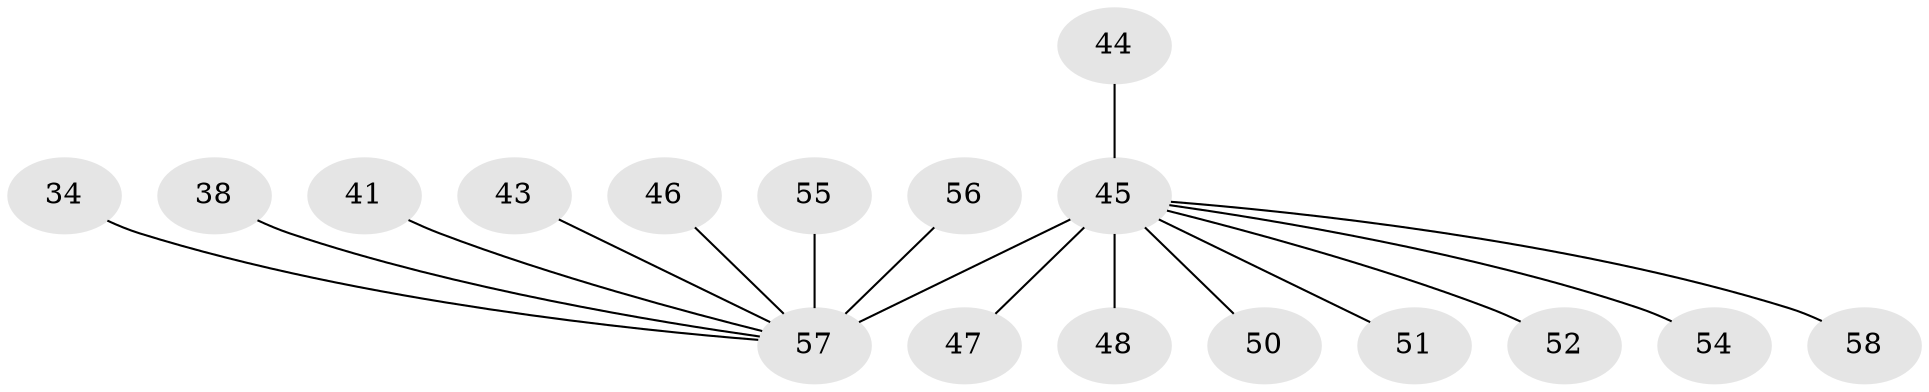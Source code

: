 // original degree distribution, {13: 0.017241379310344827, 8: 0.017241379310344827, 10: 0.017241379310344827, 3: 0.1724137931034483, 9: 0.034482758620689655, 4: 0.05172413793103448, 2: 0.25862068965517243, 1: 0.41379310344827586, 5: 0.017241379310344827}
// Generated by graph-tools (version 1.1) at 2025/51/03/04/25 21:51:59]
// undirected, 17 vertices, 16 edges
graph export_dot {
graph [start="1"]
  node [color=gray90,style=filled];
  34;
  38;
  41;
  43;
  44;
  45 [super="+23+40+42+18+3+8+10+24+31+32+37"];
  46 [super="+29"];
  47;
  48;
  50;
  51 [super="+20"];
  52 [super="+36"];
  54;
  55 [super="+53"];
  56;
  57 [super="+12+9+35+21+28+33"];
  58;
  34 -- 57;
  38 -- 57;
  41 -- 57;
  43 -- 57;
  44 -- 45 [weight=2];
  45 -- 51 [weight=2];
  45 -- 48;
  45 -- 50;
  45 -- 54;
  45 -- 57 [weight=9];
  45 -- 58;
  45 -- 47;
  45 -- 52;
  46 -- 57 [weight=2];
  55 -- 57 [weight=2];
  56 -- 57;
}
